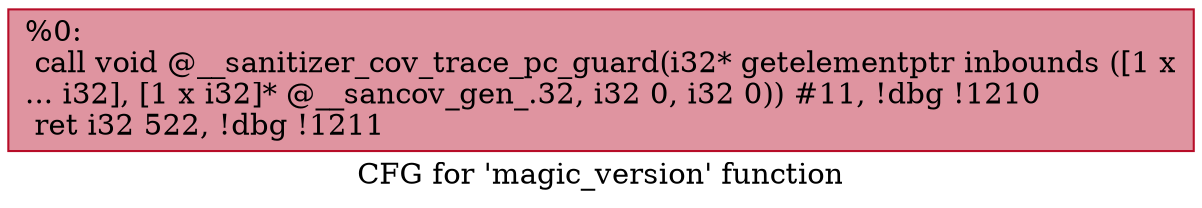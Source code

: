 digraph "CFG for 'magic_version' function" {
	label="CFG for 'magic_version' function";

	Node0x5555557d9280 [shape=record,color="#b70d28ff", style=filled, fillcolor="#b70d2870",label="{%0:\l  call void @__sanitizer_cov_trace_pc_guard(i32* getelementptr inbounds ([1 x\l... i32], [1 x i32]* @__sancov_gen_.32, i32 0, i32 0)) #11, !dbg !1210\l  ret i32 522, !dbg !1211\l}"];
}
